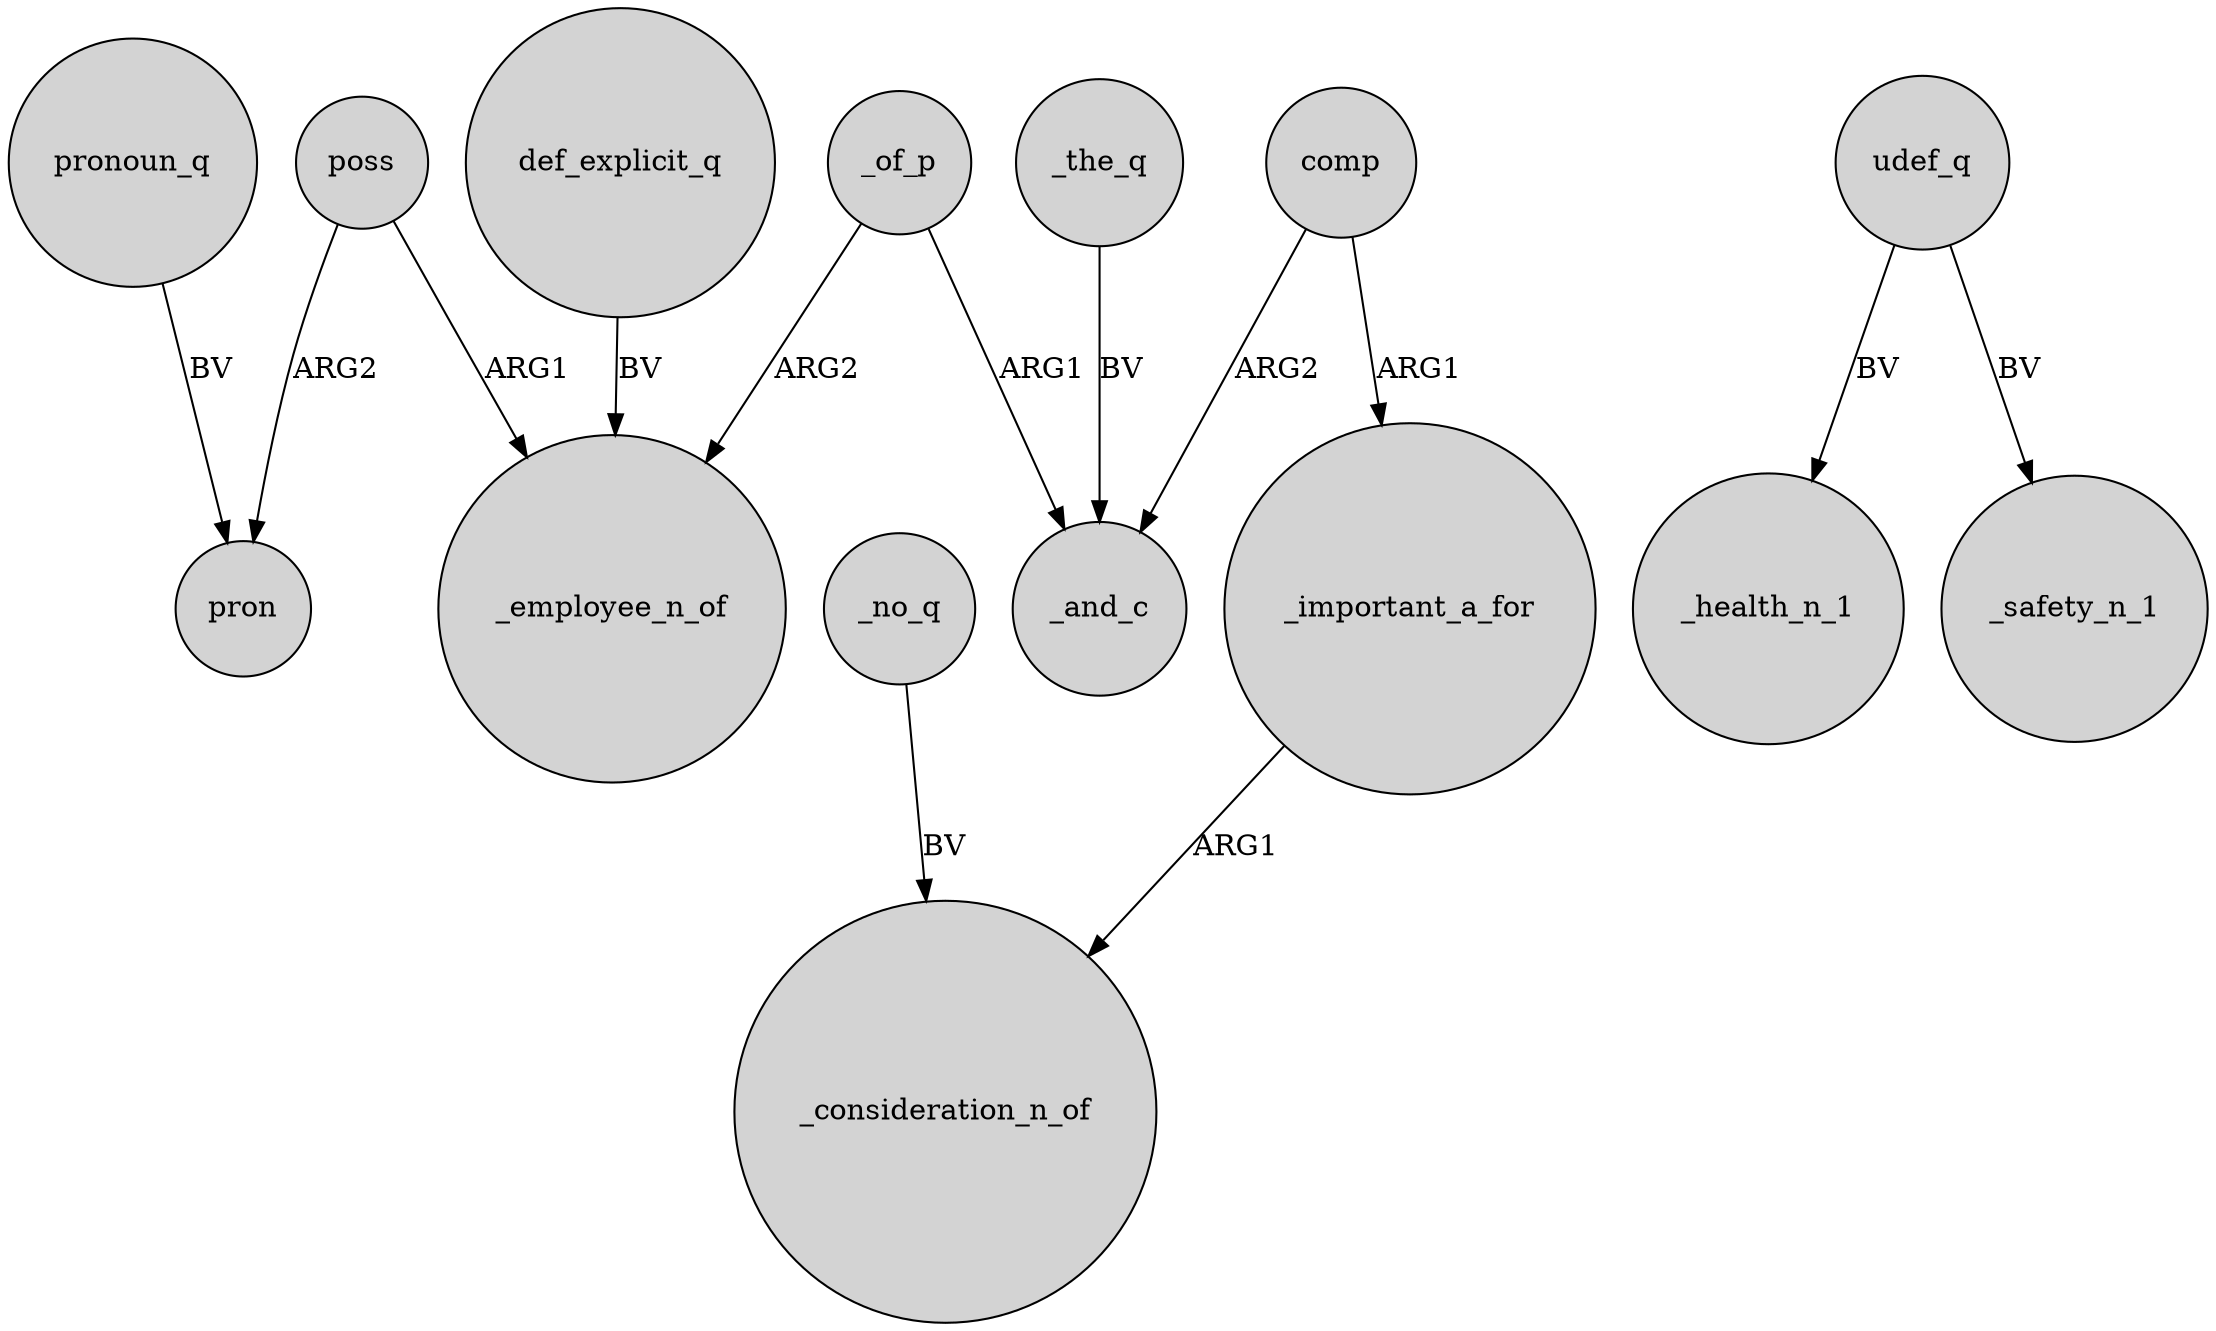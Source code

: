 digraph {
	node [shape=circle style=filled]
	poss -> _employee_n_of [label=ARG1]
	_the_q -> _and_c [label=BV]
	_no_q -> _consideration_n_of [label=BV]
	_of_p -> _employee_n_of [label=ARG2]
	comp -> _important_a_for [label=ARG1]
	poss -> pron [label=ARG2]
	comp -> _and_c [label=ARG2]
	udef_q -> _health_n_1 [label=BV]
	_important_a_for -> _consideration_n_of [label=ARG1]
	def_explicit_q -> _employee_n_of [label=BV]
	_of_p -> _and_c [label=ARG1]
	udef_q -> _safety_n_1 [label=BV]
	pronoun_q -> pron [label=BV]
}
